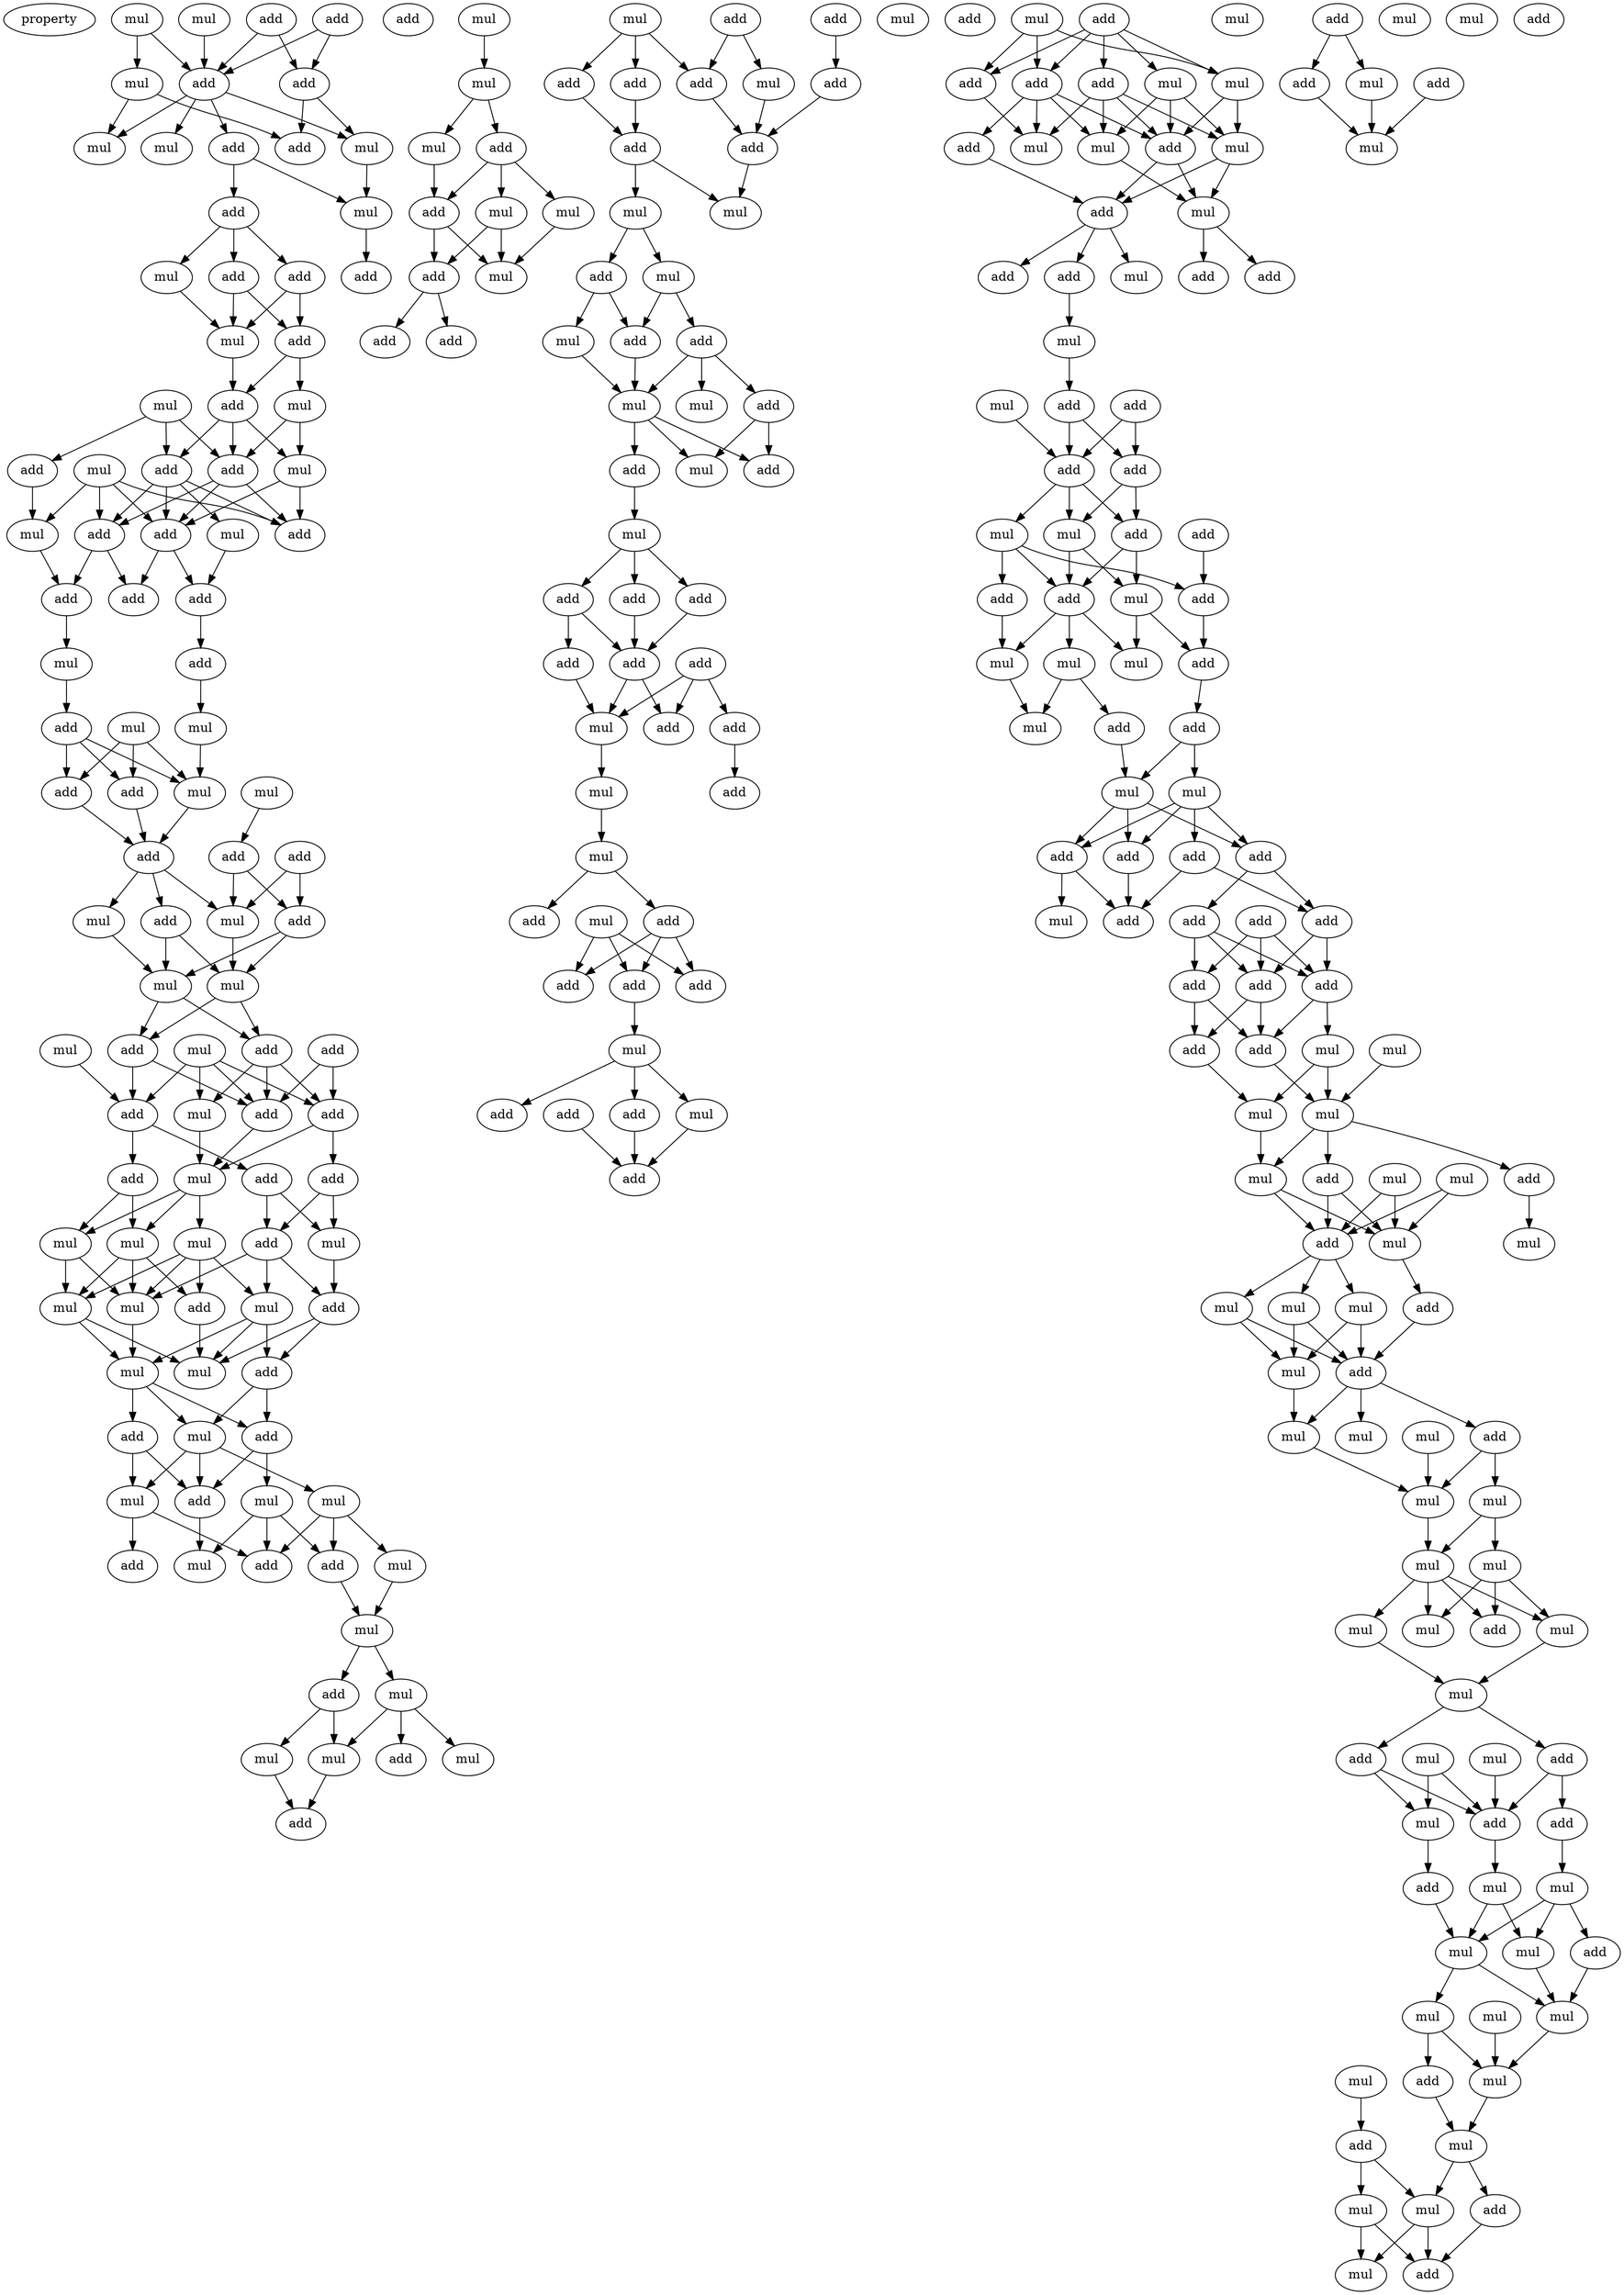 digraph {
    node [fontcolor=black]
    property [mul=2,lf=1.2]
    0 [ label = mul ];
    1 [ label = add ];
    2 [ label = add ];
    3 [ label = mul ];
    4 [ label = add ];
    5 [ label = mul ];
    6 [ label = add ];
    7 [ label = mul ];
    8 [ label = add ];
    9 [ label = mul ];
    10 [ label = add ];
    11 [ label = mul ];
    12 [ label = add ];
    13 [ label = mul ];
    14 [ label = add ];
    15 [ label = mul ];
    16 [ label = add ];
    17 [ label = add ];
    18 [ label = add ];
    19 [ label = mul ];
    20 [ label = mul ];
    21 [ label = mul ];
    22 [ label = add ];
    23 [ label = add ];
    24 [ label = mul ];
    25 [ label = add ];
    26 [ label = add ];
    27 [ label = mul ];
    28 [ label = mul ];
    29 [ label = add ];
    30 [ label = mul ];
    31 [ label = add ];
    32 [ label = add ];
    33 [ label = add ];
    34 [ label = add ];
    35 [ label = add ];
    36 [ label = mul ];
    37 [ label = add ];
    38 [ label = add ];
    39 [ label = mul ];
    40 [ label = mul ];
    41 [ label = mul ];
    42 [ label = add ];
    43 [ label = mul ];
    44 [ label = add ];
    45 [ label = add ];
    46 [ label = add ];
    47 [ label = add ];
    48 [ label = add ];
    49 [ label = add ];
    50 [ label = mul ];
    51 [ label = mul ];
    52 [ label = mul ];
    53 [ label = mul ];
    54 [ label = mul ];
    55 [ label = add ];
    56 [ label = add ];
    57 [ label = add ];
    58 [ label = mul ];
    59 [ label = add ];
    60 [ label = mul ];
    61 [ label = add ];
    62 [ label = add ];
    63 [ label = mul ];
    64 [ label = add ];
    65 [ label = add ];
    66 [ label = add ];
    67 [ label = add ];
    68 [ label = mul ];
    69 [ label = mul ];
    70 [ label = mul ];
    71 [ label = mul ];
    72 [ label = add ];
    73 [ label = add ];
    74 [ label = mul ];
    75 [ label = mul ];
    76 [ label = mul ];
    77 [ label = mul ];
    78 [ label = mul ];
    79 [ label = add ];
    80 [ label = mul ];
    81 [ label = add ];
    82 [ label = add ];
    83 [ label = mul ];
    84 [ label = mul ];
    85 [ label = mul ];
    86 [ label = add ];
    87 [ label = add ];
    88 [ label = mul ];
    89 [ label = add ];
    90 [ label = add ];
    91 [ label = mul ];
    92 [ label = mul ];
    93 [ label = mul ];
    94 [ label = add ];
    95 [ label = add ];
    96 [ label = mul ];
    97 [ label = mul ];
    98 [ label = mul ];
    99 [ label = add ];
    100 [ label = add ];
    101 [ label = mul ];
    102 [ label = mul ];
    103 [ label = mul ];
    104 [ label = add ];
    105 [ label = mul ];
    106 [ label = add ];
    107 [ label = mul ];
    108 [ label = add ];
    109 [ label = mul ];
    110 [ label = add ];
    111 [ label = add ];
    112 [ label = add ];
    113 [ label = mul ];
    114 [ label = add ];
    115 [ label = add ];
    116 [ label = add ];
    117 [ label = add ];
    118 [ label = mul ];
    119 [ label = add ];
    120 [ label = add ];
    121 [ label = add ];
    122 [ label = mul ];
    123 [ label = mul ];
    124 [ label = add ];
    125 [ label = mul ];
    126 [ label = mul ];
    127 [ label = add ];
    128 [ label = add ];
    129 [ label = add ];
    130 [ label = mul ];
    131 [ label = mul ];
    132 [ label = add ];
    133 [ label = mul ];
    134 [ label = add ];
    135 [ label = mul ];
    136 [ label = add ];
    137 [ label = add ];
    138 [ label = add ];
    139 [ label = add ];
    140 [ label = add ];
    141 [ label = add ];
    142 [ label = mul ];
    143 [ label = add ];
    144 [ label = add ];
    145 [ label = add ];
    146 [ label = mul ];
    147 [ label = mul ];
    148 [ label = add ];
    149 [ label = add ];
    150 [ label = mul ];
    151 [ label = add ];
    152 [ label = mul ];
    153 [ label = add ];
    154 [ label = add ];
    155 [ label = mul ];
    156 [ label = add ];
    157 [ label = mul ];
    158 [ label = add ];
    159 [ label = add ];
    160 [ label = add ];
    161 [ label = add ];
    162 [ label = mul ];
    163 [ label = add ];
    164 [ label = mul ];
    165 [ label = add ];
    166 [ label = add ];
    167 [ label = add ];
    168 [ label = mul ];
    169 [ label = add ];
    170 [ label = mul ];
    171 [ label = mul ];
    172 [ label = add ];
    173 [ label = mul ];
    174 [ label = add ];
    175 [ label = mul ];
    176 [ label = add ];
    177 [ label = mul ];
    178 [ label = add ];
    179 [ label = add ];
    180 [ label = add ];
    181 [ label = mul ];
    182 [ label = mul ];
    183 [ label = add ];
    184 [ label = add ];
    185 [ label = add ];
    186 [ label = add ];
    187 [ label = mul ];
    188 [ label = mul ];
    189 [ label = add ];
    190 [ label = add ];
    191 [ label = add ];
    192 [ label = add ];
    193 [ label = add ];
    194 [ label = mul ];
    195 [ label = mul ];
    196 [ label = add ];
    197 [ label = mul ];
    198 [ label = mul ];
    199 [ label = add ];
    200 [ label = mul ];
    201 [ label = add ];
    202 [ label = mul ];
    203 [ label = mul ];
    204 [ label = add ];
    205 [ label = add ];
    206 [ label = add ];
    207 [ label = add ];
    208 [ label = add ];
    209 [ label = add ];
    210 [ label = mul ];
    211 [ label = add ];
    212 [ label = add ];
    213 [ label = add ];
    214 [ label = add ];
    215 [ label = add ];
    216 [ label = add ];
    217 [ label = mul ];
    218 [ label = add ];
    219 [ label = mul ];
    220 [ label = mul ];
    221 [ label = mul ];
    222 [ label = mul ];
    223 [ label = mul ];
    224 [ label = mul ];
    225 [ label = add ];
    226 [ label = add ];
    227 [ label = mul ];
    228 [ label = add ];
    229 [ label = mul ];
    230 [ label = mul ];
    231 [ label = mul ];
    232 [ label = add ];
    233 [ label = mul ];
    234 [ label = mul ];
    235 [ label = add ];
    236 [ label = mul ];
    237 [ label = mul ];
    238 [ label = add ];
    239 [ label = mul ];
    240 [ label = mul ];
    241 [ label = mul ];
    242 [ label = mul ];
    243 [ label = mul ];
    244 [ label = mul ];
    245 [ label = add ];
    246 [ label = mul ];
    247 [ label = mul ];
    248 [ label = mul ];
    249 [ label = mul ];
    250 [ label = mul ];
    251 [ label = add ];
    252 [ label = mul ];
    253 [ label = add ];
    254 [ label = add ];
    255 [ label = add ];
    256 [ label = mul ];
    257 [ label = add ];
    258 [ label = mul ];
    259 [ label = mul ];
    260 [ label = mul ];
    261 [ label = add ];
    262 [ label = mul ];
    263 [ label = mul ];
    264 [ label = mul ];
    265 [ label = mul ];
    266 [ label = mul ];
    267 [ label = mul ];
    268 [ label = add ];
    269 [ label = mul ];
    270 [ label = add ];
    271 [ label = mul ];
    272 [ label = add ];
    273 [ label = mul ];
    274 [ label = add ];
    275 [ label = mul ];
    276 [ label = add ];
    277 [ label = add ];
    278 [ label = add ];
    279 [ label = mul ];
    280 [ label = mul ];
    281 [ label = mul ];
    282 [ label = mul ];
    283 [ label = add ];
    0 -> 4 [ name = 0 ];
    1 -> 4 [ name = 1 ];
    1 -> 6 [ name = 2 ];
    2 -> 4 [ name = 3 ];
    2 -> 6 [ name = 4 ];
    3 -> 4 [ name = 5 ];
    3 -> 5 [ name = 6 ];
    4 -> 7 [ name = 7 ];
    4 -> 9 [ name = 8 ];
    4 -> 10 [ name = 9 ];
    4 -> 11 [ name = 10 ];
    5 -> 7 [ name = 11 ];
    5 -> 8 [ name = 12 ];
    6 -> 8 [ name = 13 ];
    6 -> 11 [ name = 14 ];
    10 -> 12 [ name = 15 ];
    10 -> 13 [ name = 16 ];
    11 -> 13 [ name = 17 ];
    12 -> 14 [ name = 18 ];
    12 -> 15 [ name = 19 ];
    12 -> 16 [ name = 20 ];
    13 -> 17 [ name = 21 ];
    14 -> 18 [ name = 22 ];
    14 -> 19 [ name = 23 ];
    15 -> 19 [ name = 24 ];
    16 -> 18 [ name = 25 ];
    16 -> 19 [ name = 26 ];
    18 -> 20 [ name = 27 ];
    18 -> 22 [ name = 28 ];
    19 -> 22 [ name = 29 ];
    20 -> 25 [ name = 30 ];
    20 -> 27 [ name = 31 ];
    21 -> 23 [ name = 32 ];
    21 -> 25 [ name = 33 ];
    21 -> 26 [ name = 34 ];
    22 -> 23 [ name = 35 ];
    22 -> 25 [ name = 36 ];
    22 -> 27 [ name = 37 ];
    23 -> 29 [ name = 38 ];
    23 -> 30 [ name = 39 ];
    23 -> 31 [ name = 40 ];
    23 -> 32 [ name = 41 ];
    24 -> 28 [ name = 42 ];
    24 -> 29 [ name = 43 ];
    24 -> 31 [ name = 44 ];
    24 -> 32 [ name = 45 ];
    25 -> 29 [ name = 46 ];
    25 -> 31 [ name = 47 ];
    25 -> 32 [ name = 48 ];
    26 -> 28 [ name = 49 ];
    27 -> 29 [ name = 50 ];
    27 -> 31 [ name = 51 ];
    28 -> 35 [ name = 52 ];
    29 -> 33 [ name = 53 ];
    29 -> 34 [ name = 54 ];
    30 -> 33 [ name = 55 ];
    32 -> 34 [ name = 56 ];
    32 -> 35 [ name = 57 ];
    33 -> 37 [ name = 58 ];
    35 -> 36 [ name = 59 ];
    36 -> 38 [ name = 60 ];
    37 -> 40 [ name = 61 ];
    38 -> 41 [ name = 62 ];
    38 -> 42 [ name = 63 ];
    38 -> 44 [ name = 64 ];
    39 -> 41 [ name = 65 ];
    39 -> 42 [ name = 66 ];
    39 -> 44 [ name = 67 ];
    40 -> 41 [ name = 68 ];
    41 -> 46 [ name = 69 ];
    42 -> 46 [ name = 70 ];
    43 -> 45 [ name = 71 ];
    44 -> 46 [ name = 72 ];
    45 -> 49 [ name = 73 ];
    45 -> 50 [ name = 74 ];
    46 -> 48 [ name = 75 ];
    46 -> 50 [ name = 76 ];
    46 -> 51 [ name = 77 ];
    47 -> 49 [ name = 78 ];
    47 -> 50 [ name = 79 ];
    48 -> 52 [ name = 80 ];
    48 -> 53 [ name = 81 ];
    49 -> 52 [ name = 82 ];
    49 -> 53 [ name = 83 ];
    50 -> 53 [ name = 84 ];
    51 -> 52 [ name = 85 ];
    52 -> 55 [ name = 86 ];
    52 -> 57 [ name = 87 ];
    53 -> 55 [ name = 88 ];
    53 -> 57 [ name = 89 ];
    54 -> 62 [ name = 90 ];
    55 -> 59 [ name = 91 ];
    55 -> 60 [ name = 92 ];
    55 -> 61 [ name = 93 ];
    56 -> 59 [ name = 94 ];
    56 -> 61 [ name = 95 ];
    57 -> 59 [ name = 96 ];
    57 -> 62 [ name = 97 ];
    58 -> 59 [ name = 98 ];
    58 -> 60 [ name = 99 ];
    58 -> 61 [ name = 100 ];
    58 -> 62 [ name = 101 ];
    59 -> 63 [ name = 102 ];
    60 -> 63 [ name = 103 ];
    61 -> 63 [ name = 104 ];
    61 -> 66 [ name = 105 ];
    62 -> 64 [ name = 106 ];
    62 -> 65 [ name = 107 ];
    63 -> 68 [ name = 108 ];
    63 -> 69 [ name = 109 ];
    63 -> 70 [ name = 110 ];
    64 -> 67 [ name = 111 ];
    64 -> 71 [ name = 112 ];
    65 -> 69 [ name = 113 ];
    65 -> 70 [ name = 114 ];
    66 -> 67 [ name = 115 ];
    66 -> 71 [ name = 116 ];
    67 -> 73 [ name = 117 ];
    67 -> 74 [ name = 118 ];
    67 -> 76 [ name = 119 ];
    68 -> 72 [ name = 120 ];
    68 -> 74 [ name = 121 ];
    68 -> 75 [ name = 122 ];
    68 -> 76 [ name = 123 ];
    69 -> 72 [ name = 124 ];
    69 -> 75 [ name = 125 ];
    69 -> 76 [ name = 126 ];
    70 -> 75 [ name = 127 ];
    70 -> 76 [ name = 128 ];
    71 -> 73 [ name = 129 ];
    72 -> 78 [ name = 130 ];
    73 -> 78 [ name = 131 ];
    73 -> 79 [ name = 132 ];
    74 -> 77 [ name = 133 ];
    74 -> 78 [ name = 134 ];
    74 -> 79 [ name = 135 ];
    75 -> 77 [ name = 136 ];
    75 -> 78 [ name = 137 ];
    76 -> 77 [ name = 138 ];
    77 -> 80 [ name = 139 ];
    77 -> 81 [ name = 140 ];
    77 -> 82 [ name = 141 ];
    79 -> 80 [ name = 142 ];
    79 -> 81 [ name = 143 ];
    80 -> 83 [ name = 144 ];
    80 -> 84 [ name = 145 ];
    80 -> 86 [ name = 146 ];
    81 -> 85 [ name = 147 ];
    81 -> 86 [ name = 148 ];
    82 -> 83 [ name = 149 ];
    82 -> 86 [ name = 150 ];
    83 -> 89 [ name = 151 ];
    83 -> 90 [ name = 152 ];
    84 -> 87 [ name = 153 ];
    84 -> 88 [ name = 154 ];
    84 -> 89 [ name = 155 ];
    85 -> 87 [ name = 156 ];
    85 -> 89 [ name = 157 ];
    85 -> 91 [ name = 158 ];
    86 -> 91 [ name = 159 ];
    87 -> 92 [ name = 160 ];
    88 -> 92 [ name = 161 ];
    92 -> 93 [ name = 162 ];
    92 -> 94 [ name = 163 ];
    93 -> 95 [ name = 164 ];
    93 -> 97 [ name = 165 ];
    93 -> 98 [ name = 166 ];
    94 -> 96 [ name = 167 ];
    94 -> 97 [ name = 168 ];
    96 -> 99 [ name = 169 ];
    97 -> 99 [ name = 170 ];
    101 -> 102 [ name = 171 ];
    102 -> 103 [ name = 172 ];
    102 -> 104 [ name = 173 ];
    103 -> 106 [ name = 174 ];
    104 -> 105 [ name = 175 ];
    104 -> 106 [ name = 176 ];
    104 -> 107 [ name = 177 ];
    105 -> 108 [ name = 178 ];
    105 -> 109 [ name = 179 ];
    106 -> 108 [ name = 180 ];
    106 -> 109 [ name = 181 ];
    107 -> 109 [ name = 182 ];
    108 -> 110 [ name = 183 ];
    108 -> 111 [ name = 184 ];
    112 -> 117 [ name = 185 ];
    113 -> 115 [ name = 186 ];
    113 -> 116 [ name = 187 ];
    113 -> 119 [ name = 188 ];
    114 -> 116 [ name = 189 ];
    114 -> 118 [ name = 190 ];
    115 -> 120 [ name = 191 ];
    116 -> 121 [ name = 192 ];
    117 -> 121 [ name = 193 ];
    118 -> 121 [ name = 194 ];
    119 -> 120 [ name = 195 ];
    120 -> 122 [ name = 196 ];
    120 -> 123 [ name = 197 ];
    121 -> 122 [ name = 198 ];
    123 -> 124 [ name = 199 ];
    123 -> 125 [ name = 200 ];
    124 -> 126 [ name = 201 ];
    124 -> 128 [ name = 202 ];
    125 -> 127 [ name = 203 ];
    125 -> 128 [ name = 204 ];
    126 -> 131 [ name = 205 ];
    127 -> 129 [ name = 206 ];
    127 -> 130 [ name = 207 ];
    127 -> 131 [ name = 208 ];
    128 -> 131 [ name = 209 ];
    129 -> 133 [ name = 210 ];
    129 -> 134 [ name = 211 ];
    131 -> 132 [ name = 212 ];
    131 -> 133 [ name = 213 ];
    131 -> 134 [ name = 214 ];
    132 -> 135 [ name = 215 ];
    135 -> 136 [ name = 216 ];
    135 -> 137 [ name = 217 ];
    135 -> 138 [ name = 218 ];
    136 -> 139 [ name = 219 ];
    136 -> 140 [ name = 220 ];
    137 -> 139 [ name = 221 ];
    138 -> 139 [ name = 222 ];
    139 -> 142 [ name = 223 ];
    139 -> 144 [ name = 224 ];
    140 -> 142 [ name = 225 ];
    141 -> 142 [ name = 226 ];
    141 -> 143 [ name = 227 ];
    141 -> 144 [ name = 228 ];
    142 -> 146 [ name = 229 ];
    143 -> 145 [ name = 230 ];
    146 -> 147 [ name = 231 ];
    147 -> 148 [ name = 232 ];
    147 -> 149 [ name = 233 ];
    148 -> 151 [ name = 234 ];
    148 -> 153 [ name = 235 ];
    148 -> 154 [ name = 236 ];
    150 -> 151 [ name = 237 ];
    150 -> 153 [ name = 238 ];
    150 -> 154 [ name = 239 ];
    153 -> 155 [ name = 240 ];
    155 -> 157 [ name = 241 ];
    155 -> 158 [ name = 242 ];
    155 -> 159 [ name = 243 ];
    156 -> 161 [ name = 244 ];
    157 -> 161 [ name = 245 ];
    158 -> 161 [ name = 246 ];
    162 -> 164 [ name = 247 ];
    162 -> 165 [ name = 248 ];
    162 -> 166 [ name = 249 ];
    163 -> 164 [ name = 250 ];
    163 -> 165 [ name = 251 ];
    163 -> 166 [ name = 252 ];
    163 -> 167 [ name = 253 ];
    163 -> 168 [ name = 254 ];
    164 -> 171 [ name = 255 ];
    164 -> 172 [ name = 256 ];
    165 -> 169 [ name = 257 ];
    165 -> 170 [ name = 258 ];
    165 -> 172 [ name = 259 ];
    165 -> 173 [ name = 260 ];
    166 -> 170 [ name = 261 ];
    167 -> 170 [ name = 262 ];
    167 -> 171 [ name = 263 ];
    167 -> 172 [ name = 264 ];
    167 -> 173 [ name = 265 ];
    168 -> 171 [ name = 266 ];
    168 -> 172 [ name = 267 ];
    168 -> 173 [ name = 268 ];
    169 -> 174 [ name = 269 ];
    171 -> 174 [ name = 270 ];
    171 -> 175 [ name = 271 ];
    172 -> 174 [ name = 272 ];
    172 -> 175 [ name = 273 ];
    173 -> 175 [ name = 274 ];
    174 -> 177 [ name = 275 ];
    174 -> 178 [ name = 276 ];
    174 -> 179 [ name = 277 ];
    175 -> 176 [ name = 278 ];
    175 -> 180 [ name = 279 ];
    179 -> 181 [ name = 280 ];
    181 -> 184 [ name = 281 ];
    182 -> 185 [ name = 282 ];
    183 -> 185 [ name = 283 ];
    183 -> 186 [ name = 284 ];
    184 -> 185 [ name = 285 ];
    184 -> 186 [ name = 286 ];
    185 -> 187 [ name = 287 ];
    185 -> 188 [ name = 288 ];
    185 -> 189 [ name = 289 ];
    186 -> 187 [ name = 290 ];
    186 -> 189 [ name = 291 ];
    187 -> 193 [ name = 292 ];
    187 -> 194 [ name = 293 ];
    188 -> 191 [ name = 294 ];
    188 -> 192 [ name = 295 ];
    188 -> 193 [ name = 296 ];
    189 -> 193 [ name = 297 ];
    189 -> 194 [ name = 298 ];
    190 -> 191 [ name = 299 ];
    191 -> 196 [ name = 300 ];
    192 -> 197 [ name = 301 ];
    193 -> 195 [ name = 302 ];
    193 -> 197 [ name = 303 ];
    193 -> 198 [ name = 304 ];
    194 -> 196 [ name = 305 ];
    194 -> 198 [ name = 306 ];
    195 -> 199 [ name = 307 ];
    195 -> 200 [ name = 308 ];
    196 -> 201 [ name = 309 ];
    197 -> 200 [ name = 310 ];
    199 -> 203 [ name = 311 ];
    201 -> 202 [ name = 312 ];
    201 -> 203 [ name = 313 ];
    202 -> 204 [ name = 314 ];
    202 -> 205 [ name = 315 ];
    202 -> 206 [ name = 316 ];
    202 -> 207 [ name = 317 ];
    203 -> 205 [ name = 318 ];
    203 -> 206 [ name = 319 ];
    203 -> 207 [ name = 320 ];
    204 -> 208 [ name = 321 ];
    204 -> 211 [ name = 322 ];
    205 -> 208 [ name = 323 ];
    205 -> 210 [ name = 324 ];
    206 -> 209 [ name = 325 ];
    206 -> 211 [ name = 326 ];
    207 -> 208 [ name = 327 ];
    209 -> 213 [ name = 328 ];
    209 -> 214 [ name = 329 ];
    209 -> 215 [ name = 330 ];
    211 -> 214 [ name = 331 ];
    211 -> 215 [ name = 332 ];
    212 -> 213 [ name = 333 ];
    212 -> 214 [ name = 334 ];
    212 -> 215 [ name = 335 ];
    213 -> 216 [ name = 336 ];
    213 -> 218 [ name = 337 ];
    214 -> 216 [ name = 338 ];
    214 -> 218 [ name = 339 ];
    215 -> 217 [ name = 340 ];
    215 -> 218 [ name = 341 ];
    216 -> 221 [ name = 342 ];
    217 -> 220 [ name = 343 ];
    217 -> 221 [ name = 344 ];
    218 -> 220 [ name = 345 ];
    219 -> 220 [ name = 346 ];
    220 -> 222 [ name = 347 ];
    220 -> 225 [ name = 348 ];
    220 -> 226 [ name = 349 ];
    221 -> 222 [ name = 350 ];
    222 -> 227 [ name = 351 ];
    222 -> 228 [ name = 352 ];
    223 -> 227 [ name = 353 ];
    223 -> 228 [ name = 354 ];
    224 -> 227 [ name = 355 ];
    224 -> 228 [ name = 356 ];
    225 -> 227 [ name = 357 ];
    225 -> 228 [ name = 358 ];
    226 -> 229 [ name = 359 ];
    227 -> 232 [ name = 360 ];
    228 -> 230 [ name = 361 ];
    228 -> 231 [ name = 362 ];
    228 -> 233 [ name = 363 ];
    230 -> 234 [ name = 364 ];
    230 -> 235 [ name = 365 ];
    231 -> 234 [ name = 366 ];
    231 -> 235 [ name = 367 ];
    232 -> 235 [ name = 368 ];
    233 -> 234 [ name = 369 ];
    233 -> 235 [ name = 370 ];
    234 -> 236 [ name = 371 ];
    235 -> 236 [ name = 372 ];
    235 -> 237 [ name = 373 ];
    235 -> 238 [ name = 374 ];
    236 -> 241 [ name = 375 ];
    238 -> 240 [ name = 376 ];
    238 -> 241 [ name = 377 ];
    239 -> 241 [ name = 378 ];
    240 -> 242 [ name = 379 ];
    240 -> 243 [ name = 380 ];
    241 -> 242 [ name = 381 ];
    242 -> 244 [ name = 382 ];
    242 -> 245 [ name = 383 ];
    242 -> 246 [ name = 384 ];
    242 -> 248 [ name = 385 ];
    243 -> 244 [ name = 386 ];
    243 -> 245 [ name = 387 ];
    243 -> 248 [ name = 388 ];
    246 -> 249 [ name = 389 ];
    248 -> 249 [ name = 390 ];
    249 -> 251 [ name = 391 ];
    249 -> 253 [ name = 392 ];
    250 -> 255 [ name = 393 ];
    250 -> 256 [ name = 394 ];
    251 -> 255 [ name = 395 ];
    251 -> 256 [ name = 396 ];
    252 -> 255 [ name = 397 ];
    253 -> 254 [ name = 398 ];
    253 -> 255 [ name = 399 ];
    254 -> 258 [ name = 400 ];
    255 -> 259 [ name = 401 ];
    256 -> 257 [ name = 402 ];
    257 -> 262 [ name = 403 ];
    258 -> 260 [ name = 404 ];
    258 -> 261 [ name = 405 ];
    258 -> 262 [ name = 406 ];
    259 -> 260 [ name = 407 ];
    259 -> 262 [ name = 408 ];
    260 -> 264 [ name = 409 ];
    261 -> 264 [ name = 410 ];
    262 -> 263 [ name = 411 ];
    262 -> 264 [ name = 412 ];
    263 -> 267 [ name = 413 ];
    263 -> 268 [ name = 414 ];
    264 -> 267 [ name = 415 ];
    265 -> 267 [ name = 416 ];
    266 -> 270 [ name = 417 ];
    267 -> 269 [ name = 418 ];
    268 -> 269 [ name = 419 ];
    269 -> 272 [ name = 420 ];
    269 -> 273 [ name = 421 ];
    270 -> 271 [ name = 422 ];
    270 -> 273 [ name = 423 ];
    271 -> 275 [ name = 424 ];
    271 -> 276 [ name = 425 ];
    272 -> 276 [ name = 426 ];
    273 -> 275 [ name = 427 ];
    273 -> 276 [ name = 428 ];
    274 -> 277 [ name = 429 ];
    274 -> 279 [ name = 430 ];
    277 -> 280 [ name = 431 ];
    278 -> 280 [ name = 432 ];
    279 -> 280 [ name = 433 ];
}
